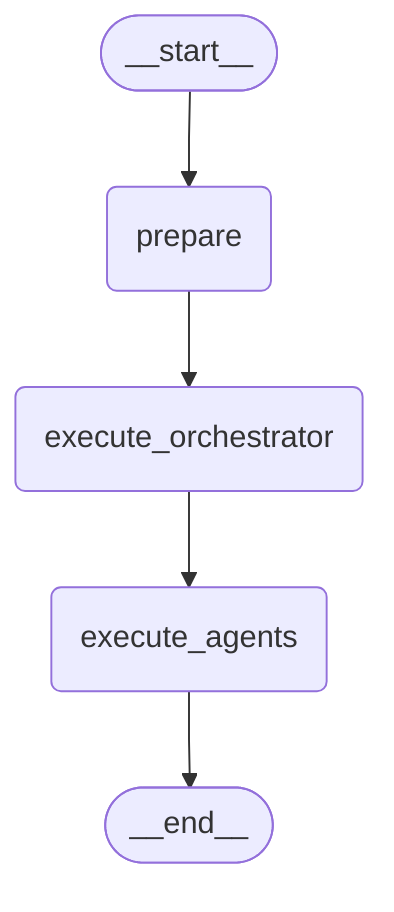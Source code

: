 ---
config:
  flowchart:
    curve: linear
---
graph TD;
	__start__([<p>__start__</p>]):::first
	prepare(prepare)
	execute_orchestrator(execute_orchestrator)
	execute_agents(execute_agents)
	__end__([<p>__end__</p>]):::last
	__start__ --> prepare;
	execute_agents --> __end__;
	execute_orchestrator --> execute_agents;
	prepare --> execute_orchestrator;
	classDef default #fad7de
	classDef first #ffdfba
	classDef last #baffc9